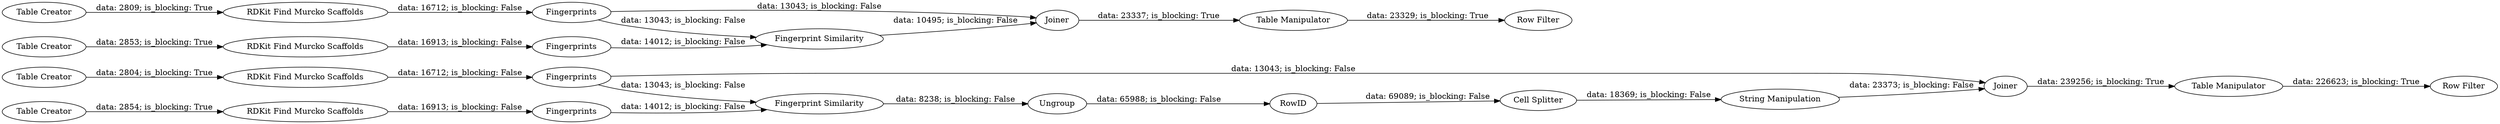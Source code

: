 digraph {
	"-5915209706643064651_5" [label="Fingerprint Similarity"]
	"-5915209706643064651_28" [label="RDKit Find Murcko Scaffolds"]
	"-5915209706643064651_25" [label=Joiner]
	"-5915209706643064651_11" [label="Cell Splitter"]
	"-5915209706643064651_19" [label="Fingerprint Similarity"]
	"-5915209706643064651_32" [label="Table Manipulator"]
	"-5915209706643064651_31" [label="RDKit Find Murcko Scaffolds"]
	"-5915209706643064651_9" [label=RowID]
	"-5915209706643064651_6" [label=Ungroup]
	"-5915209706643064651_14" [label="Row Filter"]
	"-5915209706643064651_15" [label="Table Creator"]
	"-5915209706643064651_16" [label="Table Creator"]
	"-5915209706643064651_30" [label="RDKit Find Murcko Scaffolds"]
	"-5915209706643064651_4" [label=Fingerprints]
	"-5915209706643064651_29" [label="RDKit Find Murcko Scaffolds"]
	"-5915209706643064651_18" [label=Fingerprints]
	"-5915209706643064651_12" [label="Table Manipulator"]
	"-5915209706643064651_1" [label="Table Creator"]
	"-5915209706643064651_13" [label=Joiner]
	"-5915209706643064651_2" [label="Table Creator"]
	"-5915209706643064651_3" [label=Fingerprints]
	"-5915209706643064651_17" [label=Fingerprints]
	"-5915209706643064651_10" [label="String Manipulation"]
	"-5915209706643064651_26" [label="Row Filter"]
	"-5915209706643064651_19" -> "-5915209706643064651_25" [label="data: 10495; is_blocking: False"]
	"-5915209706643064651_4" -> "-5915209706643064651_5" [label="data: 13043; is_blocking: False"]
	"-5915209706643064651_4" -> "-5915209706643064651_13" [label="data: 13043; is_blocking: False"]
	"-5915209706643064651_18" -> "-5915209706643064651_19" [label="data: 13043; is_blocking: False"]
	"-5915209706643064651_3" -> "-5915209706643064651_5" [label="data: 14012; is_blocking: False"]
	"-5915209706643064651_25" -> "-5915209706643064651_32" [label="data: 23337; is_blocking: True"]
	"-5915209706643064651_9" -> "-5915209706643064651_11" [label="data: 69089; is_blocking: False"]
	"-5915209706643064651_10" -> "-5915209706643064651_13" [label="data: 23373; is_blocking: False"]
	"-5915209706643064651_30" -> "-5915209706643064651_3" [label="data: 16913; is_blocking: False"]
	"-5915209706643064651_17" -> "-5915209706643064651_19" [label="data: 14012; is_blocking: False"]
	"-5915209706643064651_5" -> "-5915209706643064651_6" [label="data: 8238; is_blocking: False"]
	"-5915209706643064651_18" -> "-5915209706643064651_25" [label="data: 13043; is_blocking: False"]
	"-5915209706643064651_6" -> "-5915209706643064651_9" [label="data: 65988; is_blocking: False"]
	"-5915209706643064651_1" -> "-5915209706643064651_30" [label="data: 2854; is_blocking: True"]
	"-5915209706643064651_29" -> "-5915209706643064651_18" [label="data: 16712; is_blocking: False"]
	"-5915209706643064651_13" -> "-5915209706643064651_12" [label="data: 239256; is_blocking: True"]
	"-5915209706643064651_31" -> "-5915209706643064651_4" [label="data: 16712; is_blocking: False"]
	"-5915209706643064651_15" -> "-5915209706643064651_28" [label="data: 2853; is_blocking: True"]
	"-5915209706643064651_28" -> "-5915209706643064651_17" [label="data: 16913; is_blocking: False"]
	"-5915209706643064651_12" -> "-5915209706643064651_14" [label="data: 226623; is_blocking: True"]
	"-5915209706643064651_11" -> "-5915209706643064651_10" [label="data: 18369; is_blocking: False"]
	"-5915209706643064651_2" -> "-5915209706643064651_31" [label="data: 2804; is_blocking: True"]
	"-5915209706643064651_32" -> "-5915209706643064651_26" [label="data: 23329; is_blocking: True"]
	"-5915209706643064651_16" -> "-5915209706643064651_29" [label="data: 2809; is_blocking: True"]
	rankdir=LR
}

